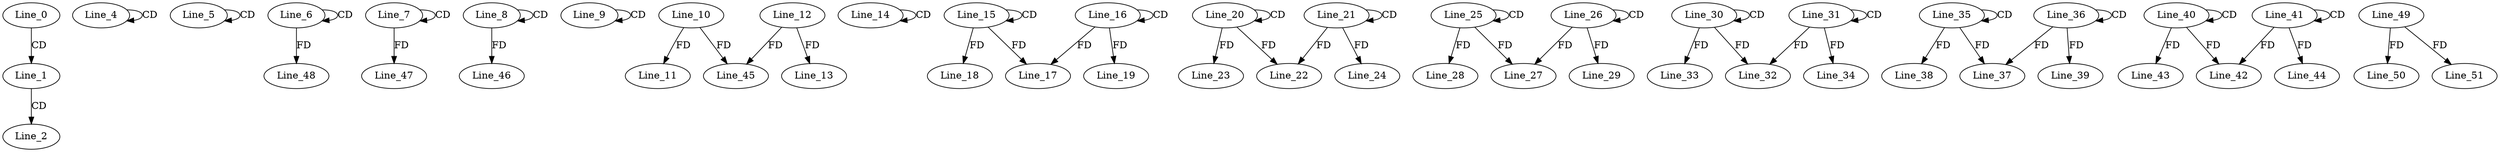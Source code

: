 digraph G {
  Line_0;
  Line_1;
  Line_2;
  Line_4;
  Line_4;
  Line_5;
  Line_5;
  Line_6;
  Line_6;
  Line_7;
  Line_7;
  Line_8;
  Line_8;
  Line_9;
  Line_9;
  Line_10;
  Line_11;
  Line_12;
  Line_13;
  Line_14;
  Line_14;
  Line_15;
  Line_15;
  Line_16;
  Line_16;
  Line_17;
  Line_17;
  Line_18;
  Line_19;
  Line_20;
  Line_20;
  Line_21;
  Line_21;
  Line_22;
  Line_22;
  Line_23;
  Line_24;
  Line_25;
  Line_25;
  Line_26;
  Line_26;
  Line_27;
  Line_27;
  Line_28;
  Line_29;
  Line_30;
  Line_30;
  Line_31;
  Line_31;
  Line_32;
  Line_32;
  Line_33;
  Line_34;
  Line_35;
  Line_35;
  Line_36;
  Line_36;
  Line_37;
  Line_37;
  Line_38;
  Line_39;
  Line_40;
  Line_40;
  Line_41;
  Line_41;
  Line_42;
  Line_42;
  Line_43;
  Line_44;
  Line_45;
  Line_46;
  Line_47;
  Line_48;
  Line_49;
  Line_50;
  Line_51;
  Line_0 -> Line_1 [ label="CD" ];
  Line_1 -> Line_2 [ label="CD" ];
  Line_4 -> Line_4 [ label="CD" ];
  Line_5 -> Line_5 [ label="CD" ];
  Line_6 -> Line_6 [ label="CD" ];
  Line_7 -> Line_7 [ label="CD" ];
  Line_8 -> Line_8 [ label="CD" ];
  Line_9 -> Line_9 [ label="CD" ];
  Line_10 -> Line_11 [ label="FD" ];
  Line_12 -> Line_13 [ label="FD" ];
  Line_14 -> Line_14 [ label="CD" ];
  Line_15 -> Line_15 [ label="CD" ];
  Line_16 -> Line_16 [ label="CD" ];
  Line_16 -> Line_17 [ label="FD" ];
  Line_15 -> Line_17 [ label="FD" ];
  Line_15 -> Line_18 [ label="FD" ];
  Line_16 -> Line_19 [ label="FD" ];
  Line_20 -> Line_20 [ label="CD" ];
  Line_21 -> Line_21 [ label="CD" ];
  Line_21 -> Line_22 [ label="FD" ];
  Line_20 -> Line_22 [ label="FD" ];
  Line_20 -> Line_23 [ label="FD" ];
  Line_21 -> Line_24 [ label="FD" ];
  Line_25 -> Line_25 [ label="CD" ];
  Line_26 -> Line_26 [ label="CD" ];
  Line_26 -> Line_27 [ label="FD" ];
  Line_25 -> Line_27 [ label="FD" ];
  Line_25 -> Line_28 [ label="FD" ];
  Line_26 -> Line_29 [ label="FD" ];
  Line_30 -> Line_30 [ label="CD" ];
  Line_31 -> Line_31 [ label="CD" ];
  Line_31 -> Line_32 [ label="FD" ];
  Line_30 -> Line_32 [ label="FD" ];
  Line_30 -> Line_33 [ label="FD" ];
  Line_31 -> Line_34 [ label="FD" ];
  Line_35 -> Line_35 [ label="CD" ];
  Line_36 -> Line_36 [ label="CD" ];
  Line_36 -> Line_37 [ label="FD" ];
  Line_35 -> Line_37 [ label="FD" ];
  Line_35 -> Line_38 [ label="FD" ];
  Line_36 -> Line_39 [ label="FD" ];
  Line_40 -> Line_40 [ label="CD" ];
  Line_41 -> Line_41 [ label="CD" ];
  Line_41 -> Line_42 [ label="FD" ];
  Line_40 -> Line_42 [ label="FD" ];
  Line_40 -> Line_43 [ label="FD" ];
  Line_41 -> Line_44 [ label="FD" ];
  Line_10 -> Line_45 [ label="FD" ];
  Line_12 -> Line_45 [ label="FD" ];
  Line_8 -> Line_46 [ label="FD" ];
  Line_7 -> Line_47 [ label="FD" ];
  Line_6 -> Line_48 [ label="FD" ];
  Line_49 -> Line_50 [ label="FD" ];
  Line_49 -> Line_51 [ label="FD" ];
}
